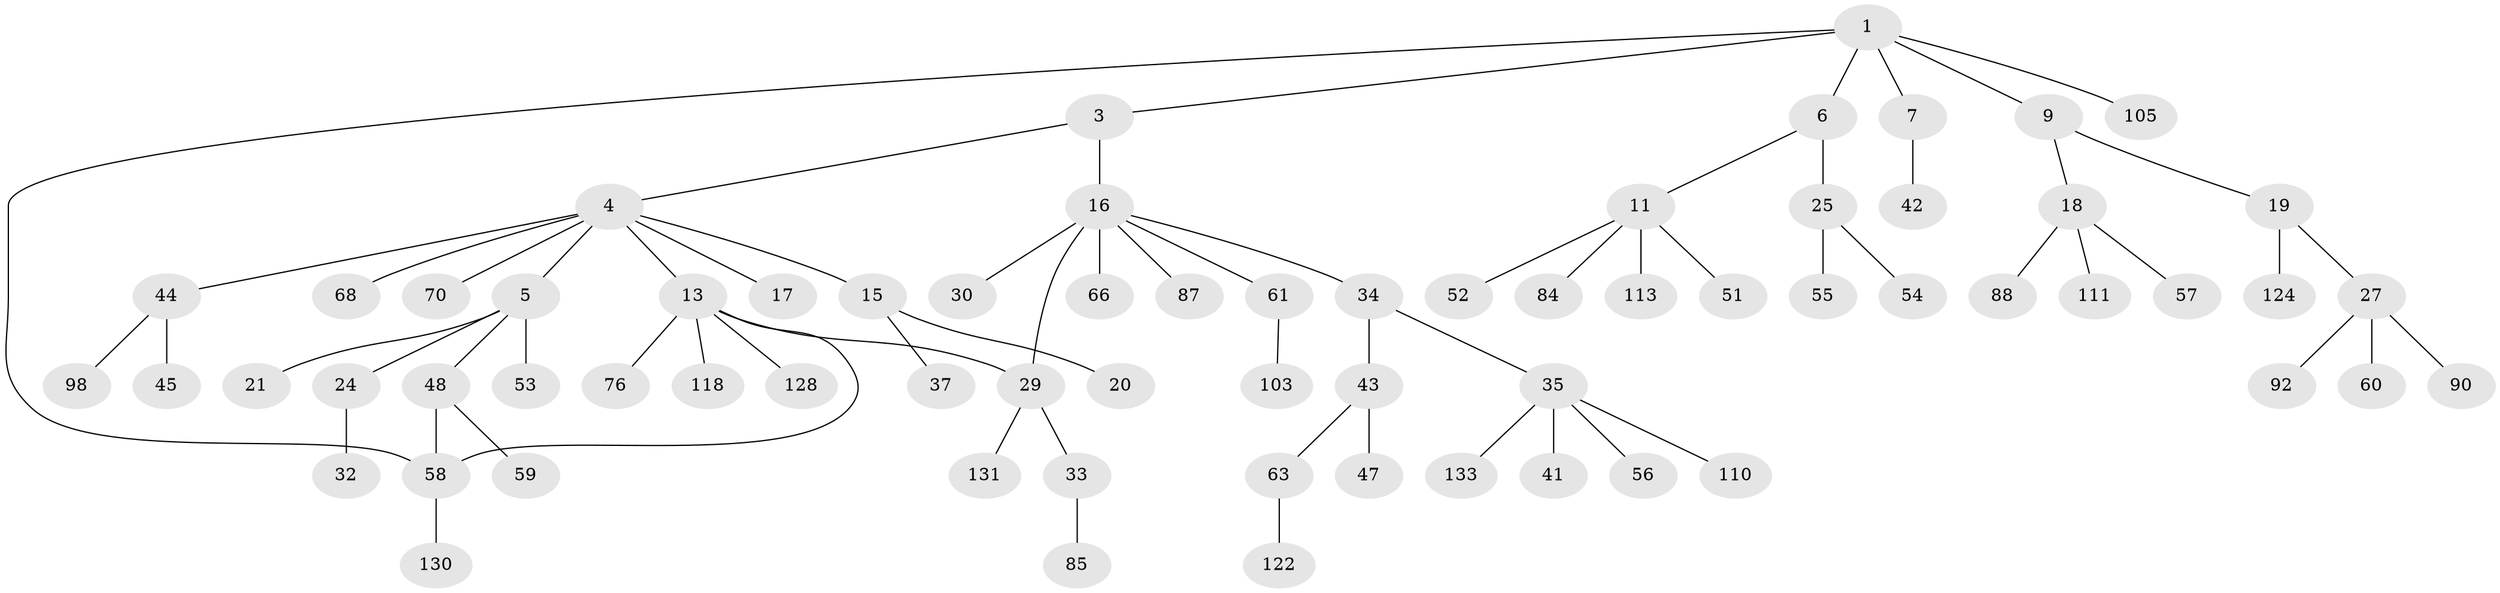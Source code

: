 // original degree distribution, {5: 0.08823529411764706, 3: 0.13970588235294118, 7: 0.007352941176470588, 4: 0.051470588235294115, 2: 0.22794117647058823, 1: 0.4852941176470588}
// Generated by graph-tools (version 1.1) at 2025/13/03/09/25 04:13:31]
// undirected, 68 vertices, 70 edges
graph export_dot {
graph [start="1"]
  node [color=gray90,style=filled];
  1 [super="+14+10+2"];
  3;
  4 [super="+126+8"];
  5;
  6 [super="+93+26"];
  7 [super="+71"];
  9;
  11 [super="+36"];
  13 [super="+23"];
  15 [super="+127"];
  16 [super="+112+28"];
  17;
  18 [super="+80"];
  19;
  20 [super="+67"];
  21;
  24;
  25 [super="+49"];
  27 [super="+82+31+62"];
  29 [super="+38+77"];
  30;
  32 [super="+64+75+40+106"];
  33;
  34;
  35;
  37;
  41 [super="+109"];
  42;
  43 [super="+91+50"];
  44;
  45 [super="+134"];
  47;
  48;
  51;
  52 [super="+95"];
  53 [super="+65+86"];
  54 [super="+136"];
  55 [super="+74"];
  56;
  57;
  58;
  59;
  60;
  61;
  63 [super="+72"];
  66 [super="+96+102"];
  68;
  70;
  76;
  84;
  85;
  87;
  88;
  90;
  92 [super="+107"];
  98 [super="+132"];
  103;
  105;
  110;
  111 [super="+115"];
  113;
  118;
  122;
  124;
  128;
  130;
  131;
  133;
  1 -- 6;
  1 -- 7;
  1 -- 58;
  1 -- 3;
  1 -- 9;
  1 -- 105;
  3 -- 4;
  3 -- 16;
  4 -- 5;
  4 -- 13;
  4 -- 17;
  4 -- 44;
  4 -- 15;
  4 -- 70;
  4 -- 68;
  5 -- 21;
  5 -- 24;
  5 -- 48;
  5 -- 53;
  6 -- 11;
  6 -- 25;
  7 -- 42;
  9 -- 18;
  9 -- 19;
  11 -- 52;
  11 -- 84;
  11 -- 113;
  11 -- 51;
  13 -- 29;
  13 -- 58;
  13 -- 76;
  13 -- 128;
  13 -- 118;
  15 -- 20;
  15 -- 37;
  16 -- 34;
  16 -- 66 [weight=2];
  16 -- 29;
  16 -- 87;
  16 -- 61;
  16 -- 30;
  18 -- 57;
  18 -- 88;
  18 -- 111;
  19 -- 27;
  19 -- 124;
  24 -- 32;
  25 -- 55;
  25 -- 54;
  27 -- 60;
  27 -- 90;
  27 -- 92;
  29 -- 33;
  29 -- 131;
  33 -- 85;
  34 -- 35;
  34 -- 43;
  35 -- 41;
  35 -- 56;
  35 -- 110;
  35 -- 133;
  43 -- 47;
  43 -- 63;
  44 -- 45;
  44 -- 98;
  48 -- 59;
  48 -- 58;
  58 -- 130;
  61 -- 103;
  63 -- 122;
}
